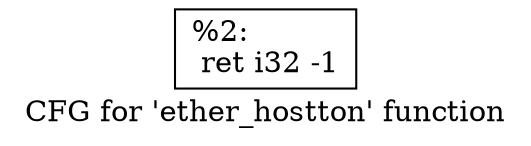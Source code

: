 digraph "CFG for 'ether_hostton' function" {
	label="CFG for 'ether_hostton' function";

	Node0x1c75710 [shape=record,label="{%2:\l  ret i32 -1\l}"];
}
